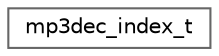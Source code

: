 digraph "Graphical Class Hierarchy"
{
 // LATEX_PDF_SIZE
  bgcolor="transparent";
  edge [fontname=Helvetica,fontsize=10,labelfontname=Helvetica,labelfontsize=10];
  node [fontname=Helvetica,fontsize=10,shape=box,height=0.2,width=0.4];
  rankdir="LR";
  Node0 [id="Node000000",label="mp3dec_index_t",height=0.2,width=0.4,color="grey40", fillcolor="white", style="filled",URL="$structmp3dec__index__t.html",tooltip=" "];
}
